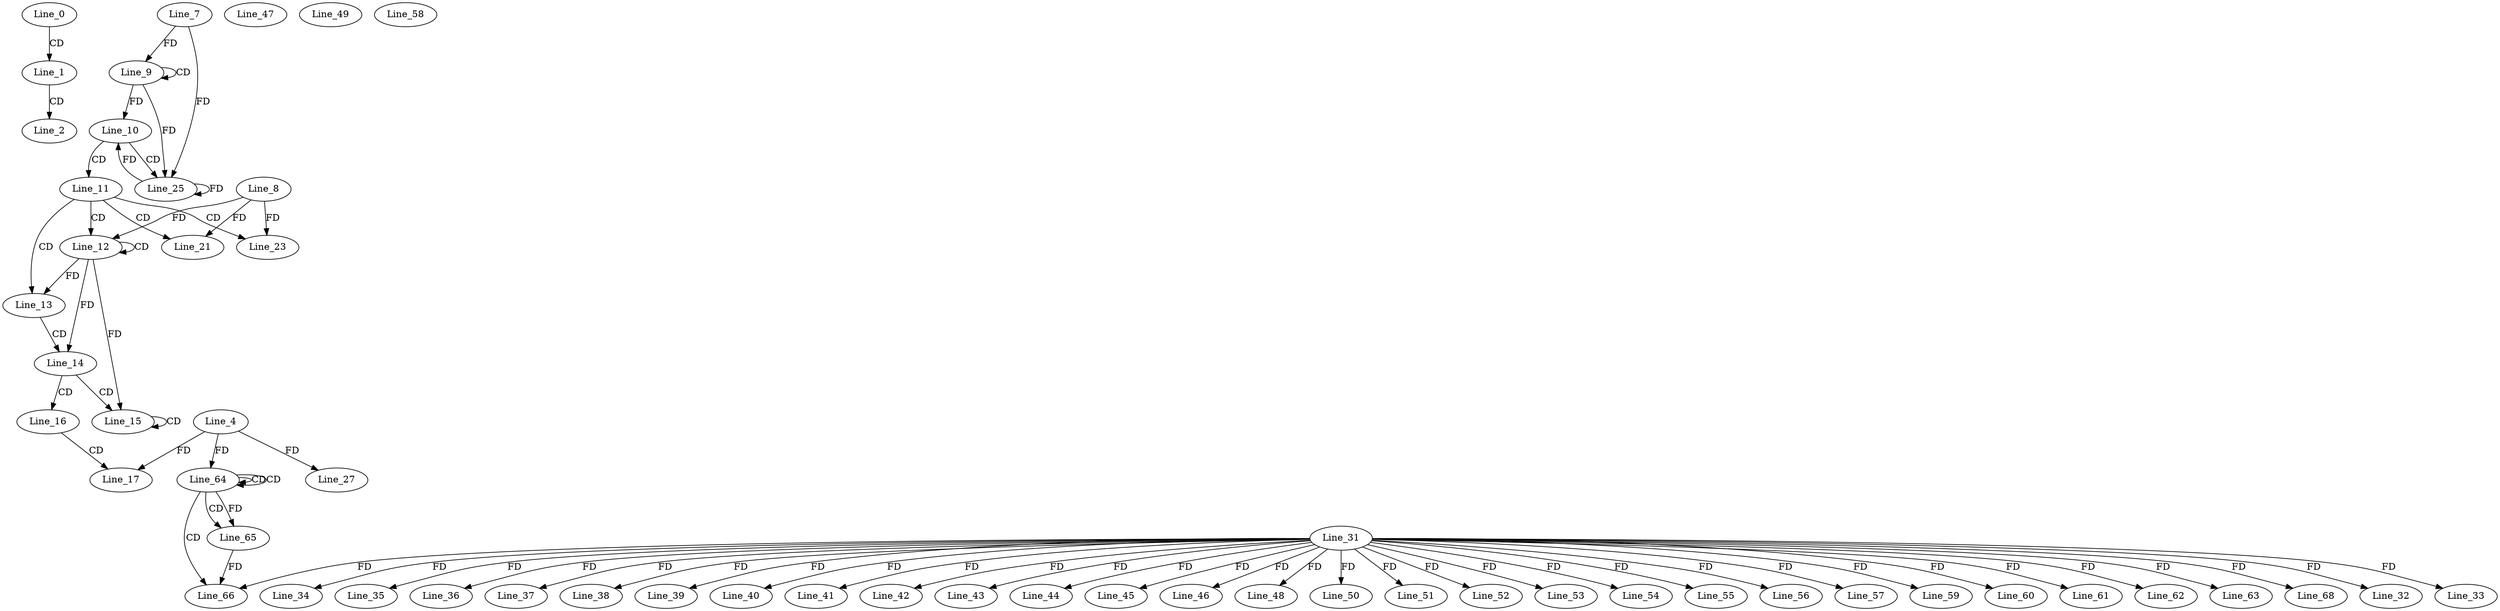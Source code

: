 digraph G {
  Line_0;
  Line_1;
  Line_2;
  Line_9;
  Line_9;
  Line_7;
  Line_10;
  Line_11;
  Line_12;
  Line_12;
  Line_8;
  Line_13;
  Line_13;
  Line_14;
  Line_14;
  Line_15;
  Line_15;
  Line_16;
  Line_17;
  Line_4;
  Line_21;
  Line_23;
  Line_25;
  Line_25;
  Line_27;
  Line_31;
  Line_32;
  Line_33;
  Line_34;
  Line_35;
  Line_36;
  Line_37;
  Line_38;
  Line_39;
  Line_40;
  Line_41;
  Line_42;
  Line_43;
  Line_44;
  Line_45;
  Line_46;
  Line_47;
  Line_48;
  Line_49;
  Line_50;
  Line_51;
  Line_52;
  Line_53;
  Line_54;
  Line_55;
  Line_56;
  Line_57;
  Line_58;
  Line_59;
  Line_60;
  Line_61;
  Line_62;
  Line_63;
  Line_64;
  Line_64;
  Line_64;
  Line_64;
  Line_65;
  Line_65;
  Line_66;
  Line_68;
  Line_0 -> Line_1 [ label="CD" ];
  Line_1 -> Line_2 [ label="CD" ];
  Line_9 -> Line_9 [ label="CD" ];
  Line_7 -> Line_9 [ label="FD" ];
  Line_9 -> Line_10 [ label="FD" ];
  Line_10 -> Line_11 [ label="CD" ];
  Line_11 -> Line_12 [ label="CD" ];
  Line_12 -> Line_12 [ label="CD" ];
  Line_8 -> Line_12 [ label="FD" ];
  Line_11 -> Line_13 [ label="CD" ];
  Line_12 -> Line_13 [ label="FD" ];
  Line_13 -> Line_14 [ label="CD" ];
  Line_12 -> Line_14 [ label="FD" ];
  Line_14 -> Line_15 [ label="CD" ];
  Line_15 -> Line_15 [ label="CD" ];
  Line_12 -> Line_15 [ label="FD" ];
  Line_14 -> Line_16 [ label="CD" ];
  Line_16 -> Line_17 [ label="CD" ];
  Line_4 -> Line_17 [ label="FD" ];
  Line_11 -> Line_21 [ label="CD" ];
  Line_8 -> Line_21 [ label="FD" ];
  Line_11 -> Line_23 [ label="CD" ];
  Line_8 -> Line_23 [ label="FD" ];
  Line_10 -> Line_25 [ label="CD" ];
  Line_25 -> Line_25 [ label="FD" ];
  Line_9 -> Line_25 [ label="FD" ];
  Line_7 -> Line_25 [ label="FD" ];
  Line_4 -> Line_27 [ label="FD" ];
  Line_31 -> Line_32 [ label="FD" ];
  Line_31 -> Line_33 [ label="FD" ];
  Line_31 -> Line_34 [ label="FD" ];
  Line_31 -> Line_35 [ label="FD" ];
  Line_31 -> Line_36 [ label="FD" ];
  Line_31 -> Line_37 [ label="FD" ];
  Line_31 -> Line_38 [ label="FD" ];
  Line_31 -> Line_39 [ label="FD" ];
  Line_31 -> Line_40 [ label="FD" ];
  Line_31 -> Line_41 [ label="FD" ];
  Line_31 -> Line_42 [ label="FD" ];
  Line_31 -> Line_43 [ label="FD" ];
  Line_31 -> Line_44 [ label="FD" ];
  Line_31 -> Line_45 [ label="FD" ];
  Line_31 -> Line_46 [ label="FD" ];
  Line_31 -> Line_48 [ label="FD" ];
  Line_31 -> Line_50 [ label="FD" ];
  Line_31 -> Line_51 [ label="FD" ];
  Line_31 -> Line_52 [ label="FD" ];
  Line_31 -> Line_53 [ label="FD" ];
  Line_31 -> Line_54 [ label="FD" ];
  Line_31 -> Line_55 [ label="FD" ];
  Line_31 -> Line_56 [ label="FD" ];
  Line_31 -> Line_57 [ label="FD" ];
  Line_31 -> Line_59 [ label="FD" ];
  Line_31 -> Line_60 [ label="FD" ];
  Line_31 -> Line_61 [ label="FD" ];
  Line_31 -> Line_62 [ label="FD" ];
  Line_31 -> Line_63 [ label="FD" ];
  Line_64 -> Line_64 [ label="CD" ];
  Line_64 -> Line_64 [ label="CD" ];
  Line_4 -> Line_64 [ label="FD" ];
  Line_64 -> Line_65 [ label="CD" ];
  Line_64 -> Line_65 [ label="FD" ];
  Line_64 -> Line_66 [ label="CD" ];
  Line_31 -> Line_66 [ label="FD" ];
  Line_65 -> Line_66 [ label="FD" ];
  Line_31 -> Line_68 [ label="FD" ];
  Line_25 -> Line_10 [ label="FD" ];
}
